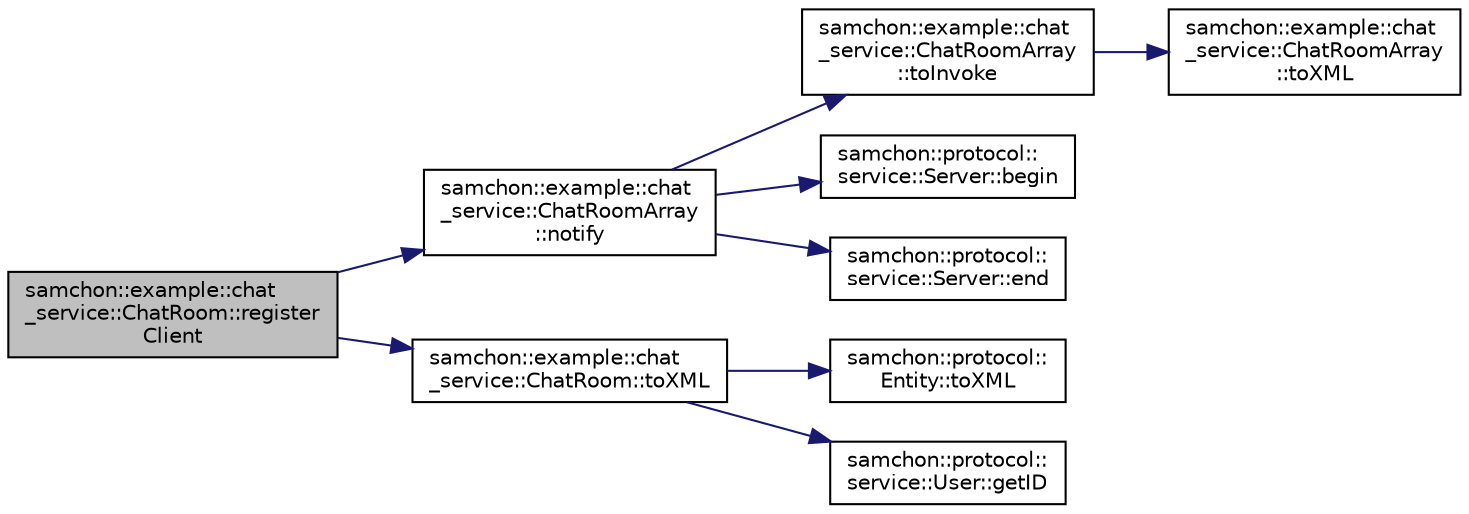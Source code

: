 digraph "samchon::example::chat_service::ChatRoom::registerClient"
{
  edge [fontname="Helvetica",fontsize="10",labelfontname="Helvetica",labelfontsize="10"];
  node [fontname="Helvetica",fontsize="10",shape=record];
  rankdir="LR";
  Node1 [label="samchon::example::chat\l_service::ChatRoom::register\lClient",height=0.2,width=0.4,color="black", fillcolor="grey75", style="filled", fontcolor="black"];
  Node1 -> Node2 [color="midnightblue",fontsize="10",style="solid",fontname="Helvetica"];
  Node2 [label="samchon::example::chat\l_service::ChatRoomArray\l::notify",height=0.2,width=0.4,color="black", fillcolor="white", style="filled",URL="$d2/d9a/classsamchon_1_1example_1_1chat__service_1_1ChatRoomArray.html#a5ea05f0b01dc3ef7cf34d08602e09eb5",tooltip="Notify changes of chat rooms. "];
  Node2 -> Node3 [color="midnightblue",fontsize="10",style="solid",fontname="Helvetica"];
  Node3 [label="samchon::example::chat\l_service::ChatRoomArray\l::toInvoke",height=0.2,width=0.4,color="black", fillcolor="white", style="filled",URL="$d2/d9a/classsamchon_1_1example_1_1chat__service_1_1ChatRoomArray.html#a227fb2ea6055b9bc7824b29233bc929b",tooltip="Get an Invoke message used to notifying change. "];
  Node3 -> Node4 [color="midnightblue",fontsize="10",style="solid",fontname="Helvetica"];
  Node4 [label="samchon::example::chat\l_service::ChatRoomArray\l::toXML",height=0.2,width=0.4,color="black", fillcolor="white", style="filled",URL="$d2/d9a/classsamchon_1_1example_1_1chat__service_1_1ChatRoomArray.html#ae5ee1a42571f3ef124bc8c0d2cec672e",tooltip="Get an XML object representing the ChatRoomArray. "];
  Node2 -> Node5 [color="midnightblue",fontsize="10",style="solid",fontname="Helvetica"];
  Node5 [label="samchon::protocol::\lservice::Server::begin",height=0.2,width=0.4,color="black", fillcolor="white", style="filled",URL="$d9/d35/classsamchon_1_1protocol_1_1service_1_1Server.html#a2a8a026a158064329880fbd97cddca7b",tooltip="A const iterator of begin. "];
  Node2 -> Node6 [color="midnightblue",fontsize="10",style="solid",fontname="Helvetica"];
  Node6 [label="samchon::protocol::\lservice::Server::end",height=0.2,width=0.4,color="black", fillcolor="white", style="filled",URL="$d9/d35/classsamchon_1_1protocol_1_1service_1_1Server.html#a4d833c2e22ba70d4baf22c600e304469",tooltip="A const iterator of end. "];
  Node1 -> Node7 [color="midnightblue",fontsize="10",style="solid",fontname="Helvetica"];
  Node7 [label="samchon::example::chat\l_service::ChatRoom::toXML",height=0.2,width=0.4,color="black", fillcolor="white", style="filled",URL="$d7/d41/classsamchon_1_1example_1_1chat__service_1_1ChatRoom.html#a9696ef4e9ea5022fb04d16e35c0fd63a",tooltip="Get an XML object represents the Entity. "];
  Node7 -> Node8 [color="midnightblue",fontsize="10",style="solid",fontname="Helvetica"];
  Node8 [label="samchon::protocol::\lEntity::toXML",height=0.2,width=0.4,color="black", fillcolor="white", style="filled",URL="$d0/d3e/classsamchon_1_1protocol_1_1Entity.html#a8516db6d4dc71068a48bd1364cf9be23",tooltip="Get an XML object represents the Entity. "];
  Node7 -> Node9 [color="midnightblue",fontsize="10",style="solid",fontname="Helvetica"];
  Node9 [label="samchon::protocol::\lservice::User::getID",height=0.2,width=0.4,color="black", fillcolor="white", style="filled",URL="$df/d87/classsamchon_1_1protocol_1_1service_1_1User.html#a8109b7cbb497bbd19b65bc4b43f6a5c5",tooltip="Get user&#39;s account id. "];
}
